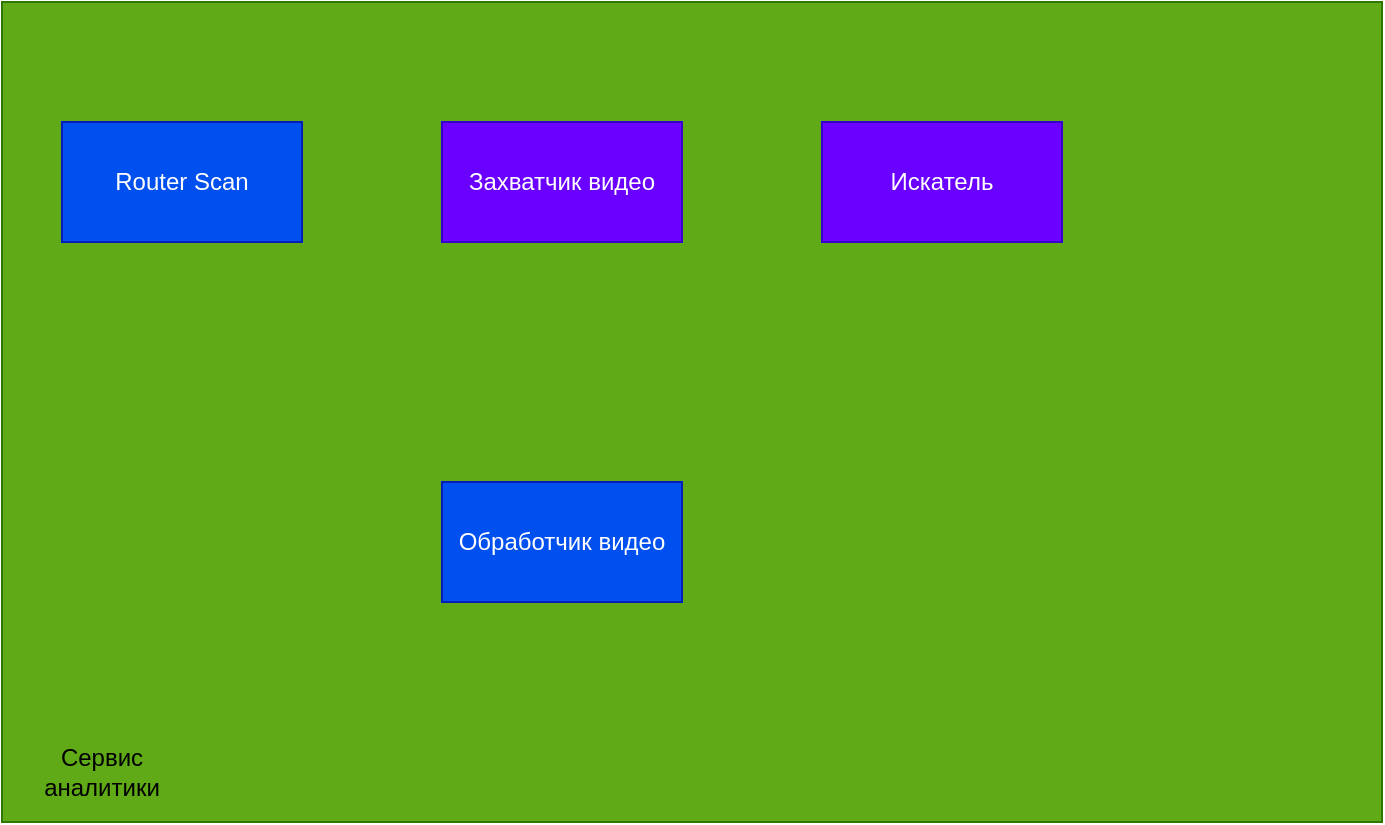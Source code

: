 <mxfile>
    <diagram id="BpQaKSe65Rdrm56Tx5VZ" name="Страница 1">
        <mxGraphModel dx="1360" dy="447" grid="1" gridSize="10" guides="1" tooltips="1" connect="1" arrows="1" fold="1" page="1" pageScale="1" pageWidth="827" pageHeight="1169" math="0" shadow="0">
            <root>
                <mxCell id="0"/>
                <mxCell id="1" parent="0"/>
                <mxCell id="2" value="" style="rounded=0;whiteSpace=wrap;html=1;fillColor=#60a917;fontColor=#ffffff;strokeColor=#2D7600;movable=0;resizable=0;rotatable=0;deletable=0;editable=0;connectable=0;" vertex="1" parent="1">
                    <mxGeometry x="40" y="110" width="690" height="410" as="geometry"/>
                </mxCell>
                <mxCell id="4" value="Сервис аналитики" style="text;html=1;strokeColor=none;fillColor=none;align=center;verticalAlign=middle;whiteSpace=wrap;rounded=0;" vertex="1" parent="1">
                    <mxGeometry x="40" y="469" width="100" height="51" as="geometry"/>
                </mxCell>
                <mxCell id="5" value="Router Scan&lt;br&gt;" style="rounded=0;whiteSpace=wrap;html=1;fillColor=#0050ef;fontColor=#ffffff;strokeColor=#001DBC;movable=0;resizable=0;rotatable=0;deletable=0;editable=0;connectable=0;" vertex="1" parent="1">
                    <mxGeometry x="70" y="170" width="120" height="60" as="geometry"/>
                </mxCell>
                <mxCell id="6" value="Обработчик видео" style="rounded=0;whiteSpace=wrap;html=1;fillColor=#0050ef;fontColor=#ffffff;strokeColor=#001DBC;" vertex="1" parent="1">
                    <mxGeometry x="260" y="350" width="120" height="60" as="geometry"/>
                </mxCell>
                <mxCell id="7" value="Искатель" style="rounded=0;whiteSpace=wrap;html=1;fillColor=#6a00ff;fontColor=#ffffff;strokeColor=#3700CC;" vertex="1" parent="1">
                    <mxGeometry x="450" y="170" width="120" height="60" as="geometry"/>
                </mxCell>
                <mxCell id="8" value="Захватчик видео" style="rounded=0;whiteSpace=wrap;html=1;fillColor=#6a00ff;fontColor=#ffffff;strokeColor=#3700CC;" vertex="1" parent="1">
                    <mxGeometry x="260" y="170" width="120" height="60" as="geometry"/>
                </mxCell>
            </root>
        </mxGraphModel>
    </diagram>
</mxfile>
